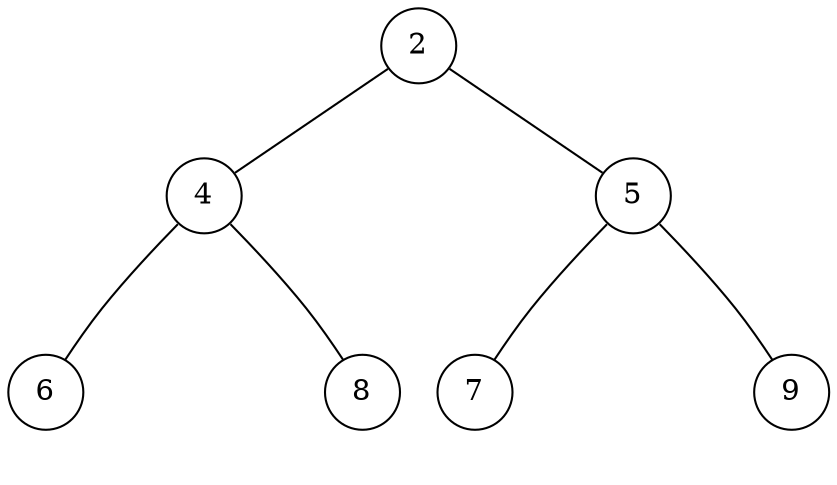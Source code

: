 graph G {
    node [shape=circle];
    node1 -- node2;
    node1 -- node3;
    node2 -- node4;
    node2 -- temp1[weight=10 style="invis"];
    node2 -- node5;
    node3 -- node6;
    node3 -- temp2[weight=10 style="invis"];
    node3 -- node7;
    node1[label="2"];
    node2[label="4"];
    node3[label="5"];
    node4[label="6"];
    node5[label="8"];
    node6[label="7"];
    node7[label="9"];
    temp1,temp2[style="invis"]
}